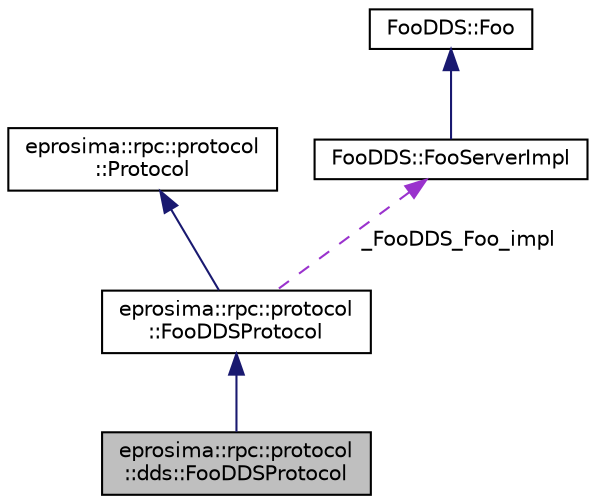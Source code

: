 digraph "eprosima::rpc::protocol::dds::FooDDSProtocol"
{
  edge [fontname="Helvetica",fontsize="10",labelfontname="Helvetica",labelfontsize="10"];
  node [fontname="Helvetica",fontsize="10",shape=record];
  Node1 [label="eprosima::rpc::protocol\l::dds::FooDDSProtocol",height=0.2,width=0.4,color="black", fillcolor="grey75", style="filled" fontcolor="black"];
  Node2 -> Node1 [dir="back",color="midnightblue",fontsize="10",style="solid",fontname="Helvetica"];
  Node2 [label="eprosima::rpc::protocol\l::FooDDSProtocol",height=0.2,width=0.4,color="black", fillcolor="white", style="filled",URL="$classeprosima_1_1rpc_1_1protocol_1_1_foo_d_d_s_protocol.html",tooltip="Protocol base class for the specific application. "];
  Node3 -> Node2 [dir="back",color="midnightblue",fontsize="10",style="solid",fontname="Helvetica"];
  Node3 [label="eprosima::rpc::protocol\l::Protocol",height=0.2,width=0.4,color="black", fillcolor="white", style="filled",URL="$classeprosima_1_1rpc_1_1protocol_1_1_protocol.html",tooltip="This abstract class represents the protocol used by the RPCs. It serializes and deserializes the info..."];
  Node4 -> Node2 [dir="back",color="darkorchid3",fontsize="10",style="dashed",label=" _FooDDS_Foo_impl" ,fontname="Helvetica"];
  Node4 [label="FooDDS::FooServerImpl",height=0.2,width=0.4,color="black", fillcolor="white", style="filled",URL="$class_foo_d_d_s_1_1_foo_server_impl.html",tooltip="This class is the skeleton of the servant and its remote procedures has to be implemented. "];
  Node5 -> Node4 [dir="back",color="midnightblue",fontsize="10",style="solid",fontname="Helvetica"];
  Node5 [label="FooDDS::Foo",height=0.2,width=0.4,color="black", fillcolor="white", style="filled",URL="$class_foo_d_d_s_1_1_foo.html",tooltip="This class represents the interface Foo defined by the user in the IDL file. "];
}
